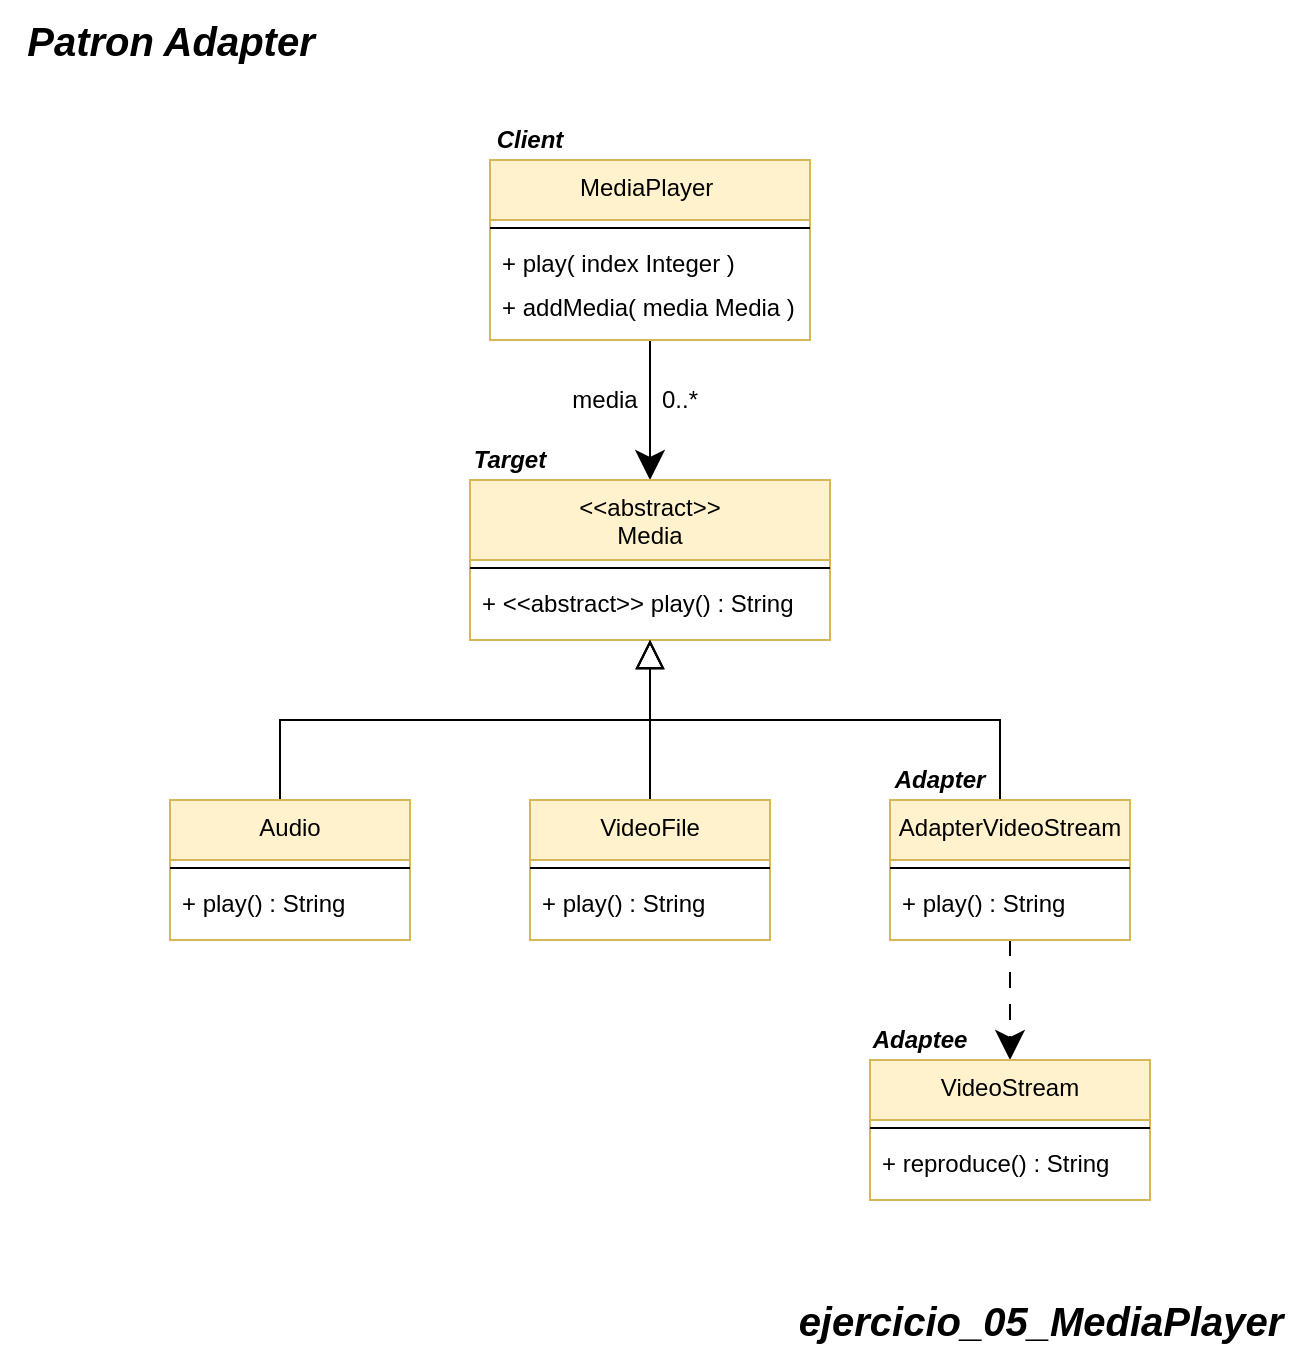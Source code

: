 <mxfile version="24.4.0" type="google">
  <diagram name="Page-1" id="cU1yL1pTXLOBRRkJEVum">
    <mxGraphModel grid="1" page="1" gridSize="10" guides="1" tooltips="1" connect="1" arrows="1" fold="1" pageScale="1" pageWidth="850" pageHeight="1100" math="0" shadow="0">
      <root>
        <mxCell id="0" />
        <mxCell id="1" parent="0" />
        <mxCell id="Vd687yL5GzGrd5iX1joq-18" style="edgeStyle=orthogonalEdgeStyle;rounded=0;orthogonalLoop=1;jettySize=auto;html=1;entryX=0.5;entryY=0;entryDx=0;entryDy=0;startSize=12;targetPerimeterSpacing=1;endSize=12;" edge="1" parent="1" source="Vd687yL5GzGrd5iX1joq-1" target="Vd687yL5GzGrd5iX1joq-14">
          <mxGeometry relative="1" as="geometry" />
        </mxCell>
        <mxCell id="Vd687yL5GzGrd5iX1joq-1" value="MediaPlayer &#xa;" style="swimlane;fontStyle=0;align=center;verticalAlign=top;childLayout=stackLayout;horizontal=1;startSize=30;horizontalStack=0;resizeParent=1;resizeLast=0;collapsible=1;marginBottom=0;rounded=0;shadow=0;strokeWidth=1;fillColor=#fff2cc;strokeColor=#d6b656;" vertex="1" parent="1">
          <mxGeometry x="1200" y="-2160" width="160" height="90" as="geometry">
            <mxRectangle x="110" y="-20" width="160" height="26" as="alternateBounds" />
          </mxGeometry>
        </mxCell>
        <mxCell id="Vd687yL5GzGrd5iX1joq-3" value="" style="line;html=1;strokeWidth=1;align=left;verticalAlign=middle;spacingTop=-1;spacingLeft=3;spacingRight=3;rotatable=0;labelPosition=right;points=[];portConstraint=eastwest;" vertex="1" parent="Vd687yL5GzGrd5iX1joq-1">
          <mxGeometry y="30" width="160" height="8" as="geometry" />
        </mxCell>
        <mxCell id="Vd687yL5GzGrd5iX1joq-4" value="+ play( index Integer )" style="text;align=left;verticalAlign=top;spacingLeft=4;spacingRight=4;overflow=hidden;rotatable=0;points=[[0,0.5],[1,0.5]];portConstraint=eastwest;rounded=0;shadow=0;html=0;" vertex="1" parent="Vd687yL5GzGrd5iX1joq-1">
          <mxGeometry y="38" width="160" height="22" as="geometry" />
        </mxCell>
        <mxCell id="Vd687yL5GzGrd5iX1joq-5" value="+ addMedia( media Media )" style="text;align=left;verticalAlign=top;spacingLeft=4;spacingRight=4;overflow=hidden;rotatable=0;points=[[0,0.5],[1,0.5]];portConstraint=eastwest;rounded=0;shadow=0;html=0;" vertex="1" parent="Vd687yL5GzGrd5iX1joq-1">
          <mxGeometry y="60" width="160" height="22" as="geometry" />
        </mxCell>
        <mxCell id="Vd687yL5GzGrd5iX1joq-14" value="&lt;&lt;abstract&gt;&gt;&#xa;Media" style="swimlane;fontStyle=0;align=center;verticalAlign=top;childLayout=stackLayout;horizontal=1;startSize=40;horizontalStack=0;resizeParent=1;resizeLast=0;collapsible=1;marginBottom=0;rounded=0;shadow=0;strokeWidth=1;fillColor=#fff2cc;strokeColor=#d6b656;" vertex="1" parent="1">
          <mxGeometry x="1190" y="-2000" width="180" height="80" as="geometry">
            <mxRectangle x="110" y="-20" width="160" height="26" as="alternateBounds" />
          </mxGeometry>
        </mxCell>
        <mxCell id="Vd687yL5GzGrd5iX1joq-15" value="" style="line;html=1;strokeWidth=1;align=left;verticalAlign=middle;spacingTop=-1;spacingLeft=3;spacingRight=3;rotatable=0;labelPosition=right;points=[];portConstraint=eastwest;" vertex="1" parent="Vd687yL5GzGrd5iX1joq-14">
          <mxGeometry y="40" width="180" height="8" as="geometry" />
        </mxCell>
        <mxCell id="Vd687yL5GzGrd5iX1joq-16" value="+ &lt;&lt;abstract&gt;&gt; play() : String" style="text;align=left;verticalAlign=top;spacingLeft=4;spacingRight=4;overflow=hidden;rotatable=0;points=[[0,0.5],[1,0.5]];portConstraint=eastwest;rounded=0;shadow=0;html=0;" vertex="1" parent="Vd687yL5GzGrd5iX1joq-14">
          <mxGeometry y="48" width="180" height="22" as="geometry" />
        </mxCell>
        <mxCell id="Vd687yL5GzGrd5iX1joq-32" style="edgeStyle=orthogonalEdgeStyle;rounded=0;orthogonalLoop=1;jettySize=auto;html=1;startSize=12;endSize=12;endArrow=block;endFill=0;" edge="1" parent="1" source="Vd687yL5GzGrd5iX1joq-19" target="Vd687yL5GzGrd5iX1joq-14">
          <mxGeometry relative="1" as="geometry" />
        </mxCell>
        <mxCell id="Vd687yL5GzGrd5iX1joq-19" value="VideoFile" style="swimlane;fontStyle=0;align=center;verticalAlign=top;childLayout=stackLayout;horizontal=1;startSize=30;horizontalStack=0;resizeParent=1;resizeLast=0;collapsible=1;marginBottom=0;rounded=0;shadow=0;strokeWidth=1;fillColor=#fff2cc;strokeColor=#d6b656;" vertex="1" parent="1">
          <mxGeometry x="1220" y="-1840" width="120" height="70" as="geometry">
            <mxRectangle x="110" y="-20" width="160" height="26" as="alternateBounds" />
          </mxGeometry>
        </mxCell>
        <mxCell id="Vd687yL5GzGrd5iX1joq-20" value="" style="line;html=1;strokeWidth=1;align=left;verticalAlign=middle;spacingTop=-1;spacingLeft=3;spacingRight=3;rotatable=0;labelPosition=right;points=[];portConstraint=eastwest;" vertex="1" parent="Vd687yL5GzGrd5iX1joq-19">
          <mxGeometry y="30" width="120" height="8" as="geometry" />
        </mxCell>
        <mxCell id="Vd687yL5GzGrd5iX1joq-21" value="+ play() : String" style="text;align=left;verticalAlign=top;spacingLeft=4;spacingRight=4;overflow=hidden;rotatable=0;points=[[0,0.5],[1,0.5]];portConstraint=eastwest;rounded=0;shadow=0;html=0;" vertex="1" parent="Vd687yL5GzGrd5iX1joq-19">
          <mxGeometry y="38" width="120" height="22" as="geometry" />
        </mxCell>
        <mxCell id="Vd687yL5GzGrd5iX1joq-31" style="edgeStyle=orthogonalEdgeStyle;rounded=0;orthogonalLoop=1;jettySize=auto;html=1;startSize=12;endSize=12;endArrow=block;endFill=0;" edge="1" parent="1" source="Vd687yL5GzGrd5iX1joq-22" target="Vd687yL5GzGrd5iX1joq-14">
          <mxGeometry relative="1" as="geometry">
            <Array as="points">
              <mxPoint x="1095" y="-1880" />
              <mxPoint x="1280" y="-1880" />
            </Array>
          </mxGeometry>
        </mxCell>
        <mxCell id="Vd687yL5GzGrd5iX1joq-22" value="Audio" style="swimlane;fontStyle=0;align=center;verticalAlign=top;childLayout=stackLayout;horizontal=1;startSize=30;horizontalStack=0;resizeParent=1;resizeLast=0;collapsible=1;marginBottom=0;rounded=0;shadow=0;strokeWidth=1;fillColor=#fff2cc;strokeColor=#d6b656;" vertex="1" parent="1">
          <mxGeometry x="1040" y="-1840" width="120" height="70" as="geometry">
            <mxRectangle x="110" y="-20" width="160" height="26" as="alternateBounds" />
          </mxGeometry>
        </mxCell>
        <mxCell id="Vd687yL5GzGrd5iX1joq-23" value="" style="line;html=1;strokeWidth=1;align=left;verticalAlign=middle;spacingTop=-1;spacingLeft=3;spacingRight=3;rotatable=0;labelPosition=right;points=[];portConstraint=eastwest;" vertex="1" parent="Vd687yL5GzGrd5iX1joq-22">
          <mxGeometry y="30" width="120" height="8" as="geometry" />
        </mxCell>
        <mxCell id="Vd687yL5GzGrd5iX1joq-24" value="+ play() : String" style="text;align=left;verticalAlign=top;spacingLeft=4;spacingRight=4;overflow=hidden;rotatable=0;points=[[0,0.5],[1,0.5]];portConstraint=eastwest;rounded=0;shadow=0;html=0;" vertex="1" parent="Vd687yL5GzGrd5iX1joq-22">
          <mxGeometry y="38" width="120" height="22" as="geometry" />
        </mxCell>
        <mxCell id="Vd687yL5GzGrd5iX1joq-33" style="edgeStyle=orthogonalEdgeStyle;rounded=0;orthogonalLoop=1;jettySize=auto;html=1;startSize=12;endSize=12;endArrow=block;endFill=0;" edge="1" parent="1" source="Vd687yL5GzGrd5iX1joq-25" target="Vd687yL5GzGrd5iX1joq-14">
          <mxGeometry relative="1" as="geometry">
            <Array as="points">
              <mxPoint x="1455" y="-1880" />
              <mxPoint x="1280" y="-1880" />
            </Array>
          </mxGeometry>
        </mxCell>
        <mxCell id="Vd687yL5GzGrd5iX1joq-35" style="edgeStyle=orthogonalEdgeStyle;rounded=0;orthogonalLoop=1;jettySize=auto;html=1;endSize=12;startSize=12;dashed=1;dashPattern=8 8;" edge="1" parent="1" source="Vd687yL5GzGrd5iX1joq-25" target="Vd687yL5GzGrd5iX1joq-28">
          <mxGeometry relative="1" as="geometry" />
        </mxCell>
        <mxCell id="Vd687yL5GzGrd5iX1joq-25" value="AdapterVideoStream" style="swimlane;fontStyle=0;align=center;verticalAlign=top;childLayout=stackLayout;horizontal=1;startSize=30;horizontalStack=0;resizeParent=1;resizeLast=0;collapsible=1;marginBottom=0;rounded=0;shadow=0;strokeWidth=1;fillColor=#fff2cc;strokeColor=#d6b656;" vertex="1" parent="1">
          <mxGeometry x="1400" y="-1840" width="120" height="70" as="geometry">
            <mxRectangle x="110" y="-20" width="160" height="26" as="alternateBounds" />
          </mxGeometry>
        </mxCell>
        <mxCell id="Vd687yL5GzGrd5iX1joq-26" value="" style="line;html=1;strokeWidth=1;align=left;verticalAlign=middle;spacingTop=-1;spacingLeft=3;spacingRight=3;rotatable=0;labelPosition=right;points=[];portConstraint=eastwest;" vertex="1" parent="Vd687yL5GzGrd5iX1joq-25">
          <mxGeometry y="30" width="120" height="8" as="geometry" />
        </mxCell>
        <mxCell id="Vd687yL5GzGrd5iX1joq-27" value="+ play() : String" style="text;align=left;verticalAlign=top;spacingLeft=4;spacingRight=4;overflow=hidden;rotatable=0;points=[[0,0.5],[1,0.5]];portConstraint=eastwest;rounded=0;shadow=0;html=0;" vertex="1" parent="Vd687yL5GzGrd5iX1joq-25">
          <mxGeometry y="38" width="120" height="22" as="geometry" />
        </mxCell>
        <mxCell id="Vd687yL5GzGrd5iX1joq-28" value="VideoStream" style="swimlane;fontStyle=0;align=center;verticalAlign=top;childLayout=stackLayout;horizontal=1;startSize=30;horizontalStack=0;resizeParent=1;resizeLast=0;collapsible=1;marginBottom=0;rounded=0;shadow=0;strokeWidth=1;fillColor=#fff2cc;strokeColor=#d6b656;" vertex="1" parent="1">
          <mxGeometry x="1390" y="-1710" width="140" height="70" as="geometry">
            <mxRectangle x="110" y="-20" width="160" height="26" as="alternateBounds" />
          </mxGeometry>
        </mxCell>
        <mxCell id="Vd687yL5GzGrd5iX1joq-29" value="" style="line;html=1;strokeWidth=1;align=left;verticalAlign=middle;spacingTop=-1;spacingLeft=3;spacingRight=3;rotatable=0;labelPosition=right;points=[];portConstraint=eastwest;" vertex="1" parent="Vd687yL5GzGrd5iX1joq-28">
          <mxGeometry y="30" width="140" height="8" as="geometry" />
        </mxCell>
        <mxCell id="Vd687yL5GzGrd5iX1joq-30" value="+ reproduce() : String" style="text;align=left;verticalAlign=top;spacingLeft=4;spacingRight=4;overflow=hidden;rotatable=0;points=[[0,0.5],[1,0.5]];portConstraint=eastwest;rounded=0;shadow=0;html=0;" vertex="1" parent="Vd687yL5GzGrd5iX1joq-28">
          <mxGeometry y="38" width="140" height="22" as="geometry" />
        </mxCell>
        <mxCell id="Vd687yL5GzGrd5iX1joq-36" value="0..*" style="text;html=1;align=center;verticalAlign=middle;whiteSpace=wrap;rounded=0;" vertex="1" parent="1">
          <mxGeometry x="1280" y="-2050" width="30" height="20" as="geometry" />
        </mxCell>
        <mxCell id="Vd687yL5GzGrd5iX1joq-40" value="media" style="text;html=1;align=center;verticalAlign=middle;whiteSpace=wrap;rounded=0;" vertex="1" parent="1">
          <mxGeometry x="1240" y="-2050" width="35" height="20" as="geometry" />
        </mxCell>
        <mxCell id="Vd687yL5GzGrd5iX1joq-41" value="&lt;span style=&quot;font-size: 20px;&quot;&gt;&lt;b&gt;&lt;i&gt;ejercicio_05_MediaPlayer&lt;/i&gt;&lt;/b&gt;&lt;/span&gt;" style="text;html=1;align=center;verticalAlign=middle;resizable=0;points=[];autosize=1;strokeColor=none;fillColor=none;" vertex="1" parent="1">
          <mxGeometry x="1340" y="-1600" width="270" height="40" as="geometry" />
        </mxCell>
        <mxCell id="Vd687yL5GzGrd5iX1joq-42" value="&lt;font size=&quot;1&quot; style=&quot;&quot;&gt;&lt;b style=&quot;&quot;&gt;&lt;i style=&quot;font-size: 12px;&quot;&gt;Client&lt;/i&gt;&lt;/b&gt;&lt;/font&gt;" style="text;html=1;align=center;verticalAlign=middle;whiteSpace=wrap;rounded=0;" vertex="1" parent="1">
          <mxGeometry x="1200" y="-2180" width="40" height="20" as="geometry" />
        </mxCell>
        <mxCell id="Vd687yL5GzGrd5iX1joq-43" value="&lt;font size=&quot;1&quot; style=&quot;&quot;&gt;&lt;b style=&quot;&quot;&gt;&lt;i style=&quot;font-size: 12px;&quot;&gt;Target&lt;/i&gt;&lt;/b&gt;&lt;/font&gt;" style="text;html=1;align=center;verticalAlign=middle;whiteSpace=wrap;rounded=0;" vertex="1" parent="1">
          <mxGeometry x="1190" y="-2020" width="40" height="20" as="geometry" />
        </mxCell>
        <mxCell id="Vd687yL5GzGrd5iX1joq-44" value="&lt;font size=&quot;1&quot; style=&quot;&quot;&gt;&lt;b style=&quot;&quot;&gt;&lt;i style=&quot;font-size: 12px;&quot;&gt;Adapter&lt;/i&gt;&lt;/b&gt;&lt;/font&gt;" style="text;html=1;align=center;verticalAlign=middle;whiteSpace=wrap;rounded=0;" vertex="1" parent="1">
          <mxGeometry x="1400" y="-1860" width="50" height="20" as="geometry" />
        </mxCell>
        <mxCell id="Vd687yL5GzGrd5iX1joq-45" value="&lt;font size=&quot;1&quot; style=&quot;&quot;&gt;&lt;b style=&quot;&quot;&gt;&lt;i style=&quot;font-size: 12px;&quot;&gt;Adaptee&lt;/i&gt;&lt;/b&gt;&lt;/font&gt;" style="text;html=1;align=center;verticalAlign=middle;whiteSpace=wrap;rounded=0;" vertex="1" parent="1">
          <mxGeometry x="1390" y="-1730" width="50" height="20" as="geometry" />
        </mxCell>
        <mxCell id="Vd687yL5GzGrd5iX1joq-47" value="&lt;b style=&quot;&quot;&gt;&lt;i&gt;&lt;font style=&quot;font-size: 20px;&quot;&gt;Patron Adapter&lt;/font&gt;&lt;/i&gt;&lt;/b&gt;" style="text;html=1;align=center;verticalAlign=middle;resizable=0;points=[];autosize=1;strokeColor=none;fillColor=none;" vertex="1" parent="1">
          <mxGeometry x="955" y="-2240" width="170" height="40" as="geometry" />
        </mxCell>
      </root>
    </mxGraphModel>
  </diagram>
</mxfile>
